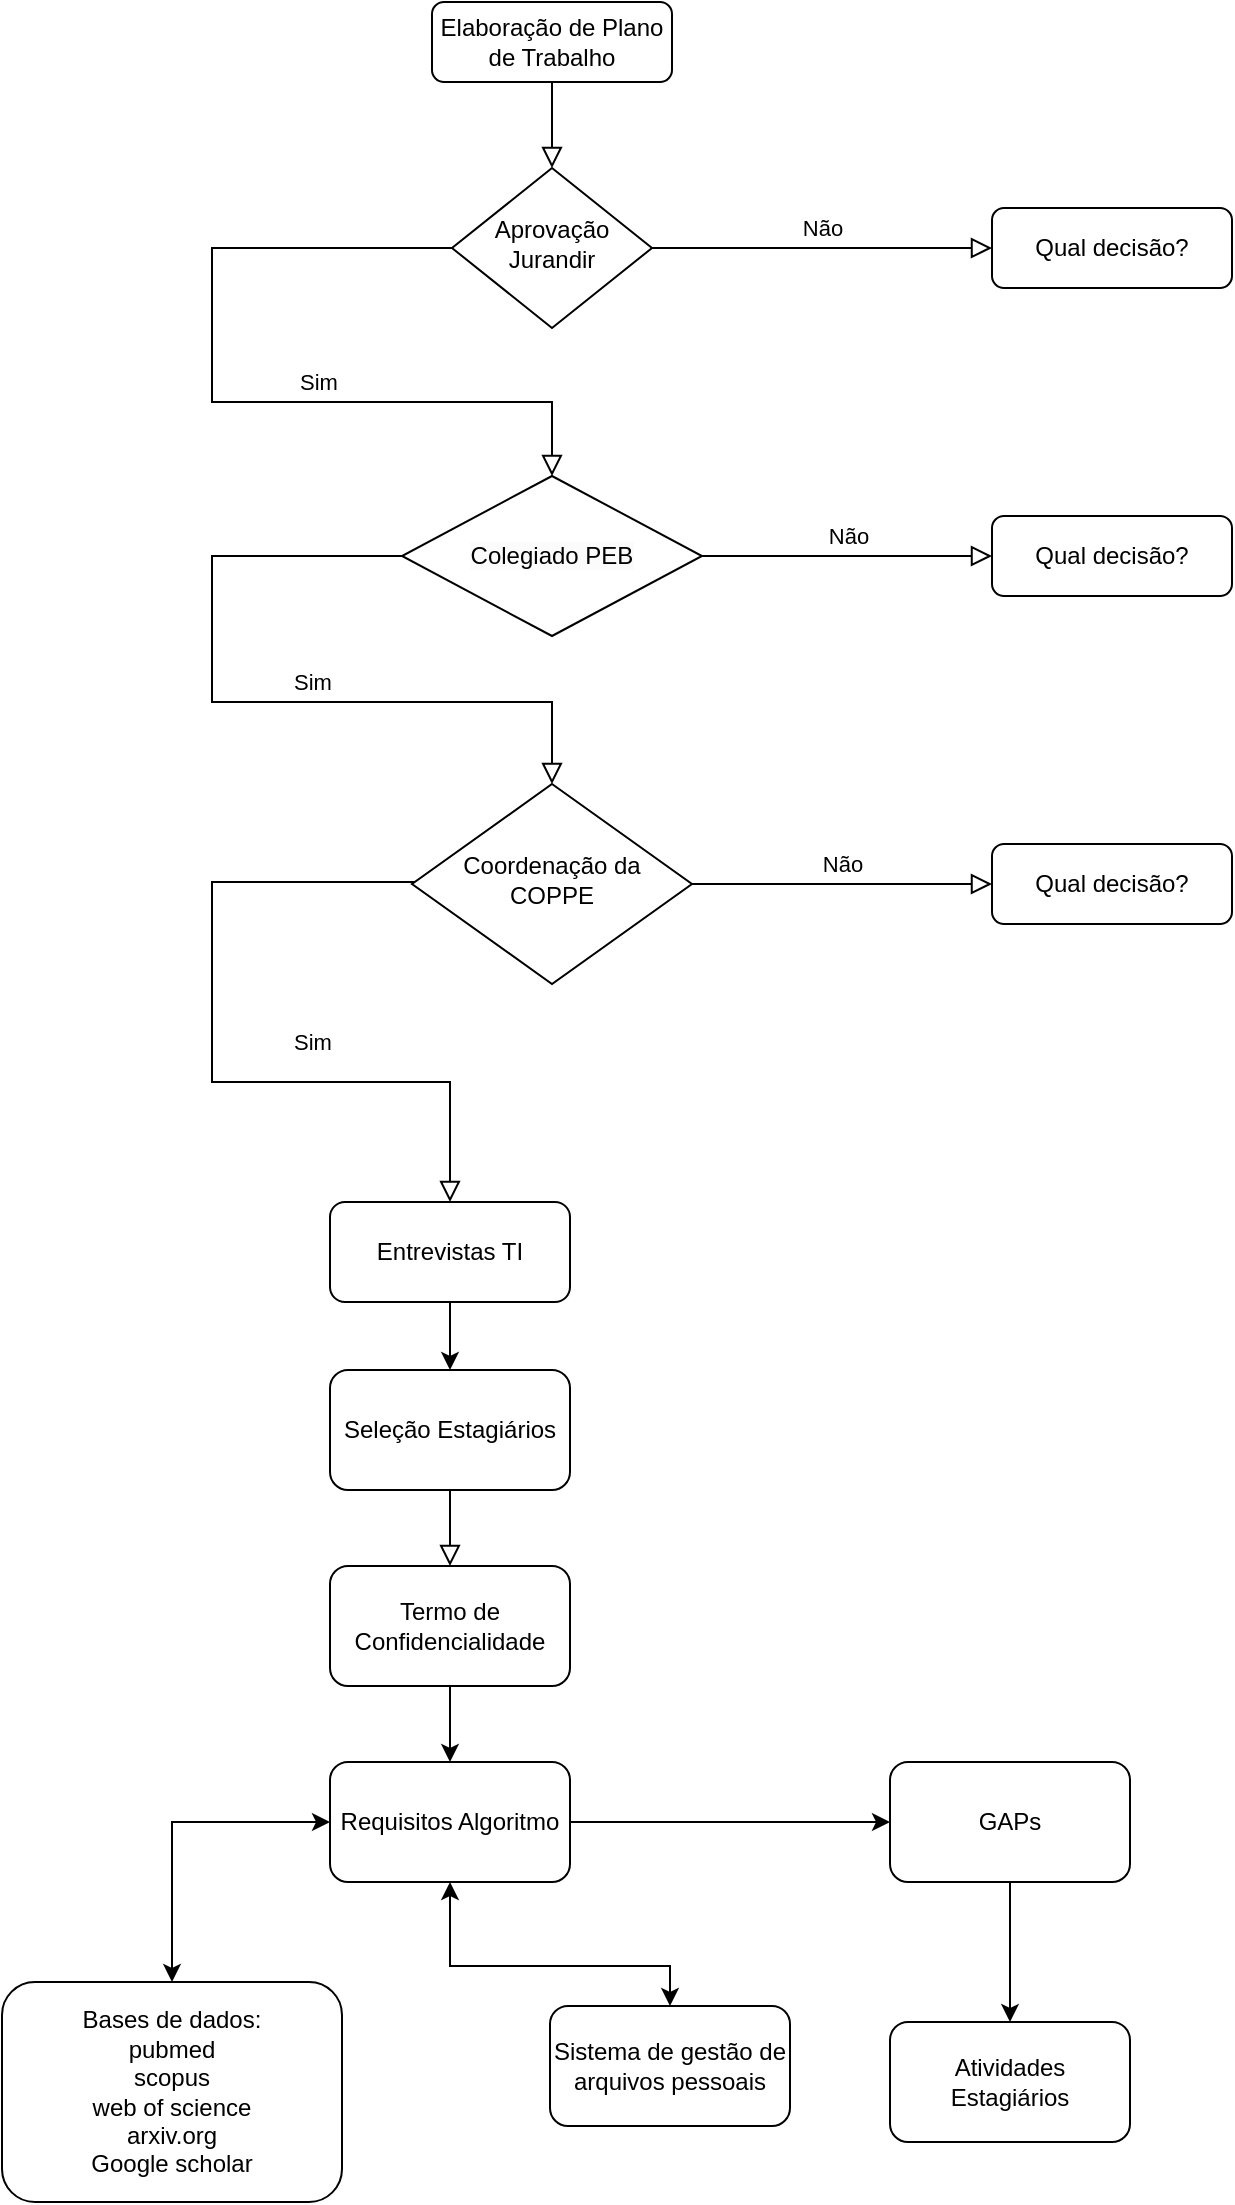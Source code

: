 <mxfile version="21.7.2" type="github">
  <diagram id="C5RBs43oDa-KdzZeNtuy" name="Page-1">
    <mxGraphModel dx="1434" dy="732" grid="1" gridSize="10" guides="1" tooltips="1" connect="1" arrows="1" fold="1" page="1" pageScale="1" pageWidth="827" pageHeight="1169" math="0" shadow="0">
      <root>
        <mxCell id="WIyWlLk6GJQsqaUBKTNV-0" />
        <mxCell id="WIyWlLk6GJQsqaUBKTNV-1" parent="WIyWlLk6GJQsqaUBKTNV-0" />
        <mxCell id="WIyWlLk6GJQsqaUBKTNV-2" value="" style="rounded=0;html=1;jettySize=auto;orthogonalLoop=1;fontSize=11;endArrow=block;endFill=0;endSize=8;strokeWidth=1;shadow=0;labelBackgroundColor=none;edgeStyle=orthogonalEdgeStyle;" parent="WIyWlLk6GJQsqaUBKTNV-1" source="WIyWlLk6GJQsqaUBKTNV-3" target="WIyWlLk6GJQsqaUBKTNV-6" edge="1">
          <mxGeometry relative="1" as="geometry" />
        </mxCell>
        <mxCell id="WIyWlLk6GJQsqaUBKTNV-3" value="Elaboração de Plano de Trabalho" style="rounded=1;whiteSpace=wrap;html=1;fontSize=12;glass=0;strokeWidth=1;shadow=0;" parent="WIyWlLk6GJQsqaUBKTNV-1" vertex="1">
          <mxGeometry x="330" y="40" width="120" height="40" as="geometry" />
        </mxCell>
        <mxCell id="WIyWlLk6GJQsqaUBKTNV-4" value="Sim" style="rounded=0;html=1;jettySize=auto;orthogonalLoop=1;fontSize=11;endArrow=block;endFill=0;endSize=8;strokeWidth=1;shadow=0;labelBackgroundColor=none;edgeStyle=orthogonalEdgeStyle;exitX=0;exitY=0.5;exitDx=0;exitDy=0;entryX=0.5;entryY=0;entryDx=0;entryDy=0;" parent="WIyWlLk6GJQsqaUBKTNV-1" source="WIyWlLk6GJQsqaUBKTNV-6" target="lvej0EakuEgVg4039kZY-16" edge="1">
          <mxGeometry x="0.238" y="10" relative="1" as="geometry">
            <mxPoint as="offset" />
            <mxPoint x="340" y="153" as="sourcePoint" />
            <mxPoint x="390" y="270" as="targetPoint" />
            <Array as="points">
              <mxPoint x="220" y="163" />
              <mxPoint x="220" y="240" />
              <mxPoint x="390" y="240" />
            </Array>
          </mxGeometry>
        </mxCell>
        <mxCell id="WIyWlLk6GJQsqaUBKTNV-5" value="Não" style="edgeStyle=orthogonalEdgeStyle;rounded=0;html=1;jettySize=auto;orthogonalLoop=1;fontSize=11;endArrow=block;endFill=0;endSize=8;strokeWidth=1;shadow=0;labelBackgroundColor=none;" parent="WIyWlLk6GJQsqaUBKTNV-1" source="WIyWlLk6GJQsqaUBKTNV-6" target="WIyWlLk6GJQsqaUBKTNV-7" edge="1">
          <mxGeometry y="10" relative="1" as="geometry">
            <mxPoint as="offset" />
            <Array as="points">
              <mxPoint x="490" y="163" />
              <mxPoint x="490" y="163" />
            </Array>
          </mxGeometry>
        </mxCell>
        <mxCell id="WIyWlLk6GJQsqaUBKTNV-6" value="Aprovação Jurandir" style="rhombus;whiteSpace=wrap;html=1;shadow=0;fontFamily=Helvetica;fontSize=12;align=center;strokeWidth=1;spacing=6;spacingTop=-4;" parent="WIyWlLk6GJQsqaUBKTNV-1" vertex="1">
          <mxGeometry x="340" y="123" width="100" height="80" as="geometry" />
        </mxCell>
        <mxCell id="WIyWlLk6GJQsqaUBKTNV-7" value="Qual decisão?" style="rounded=1;whiteSpace=wrap;html=1;fontSize=12;glass=0;strokeWidth=1;shadow=0;" parent="WIyWlLk6GJQsqaUBKTNV-1" vertex="1">
          <mxGeometry x="610" y="143" width="120" height="40" as="geometry" />
        </mxCell>
        <mxCell id="WIyWlLk6GJQsqaUBKTNV-8" value="Sim" style="rounded=0;html=1;jettySize=auto;orthogonalLoop=1;fontSize=11;endArrow=block;endFill=0;endSize=8;strokeWidth=1;shadow=0;labelBackgroundColor=none;edgeStyle=orthogonalEdgeStyle;entryX=0.5;entryY=0;entryDx=0;entryDy=0;" parent="WIyWlLk6GJQsqaUBKTNV-1" edge="1">
          <mxGeometry x="0.322" y="20" relative="1" as="geometry">
            <mxPoint as="offset" />
            <mxPoint x="321.4" y="480" as="sourcePoint" />
            <mxPoint x="339" y="640" as="targetPoint" />
            <Array as="points">
              <mxPoint x="220" y="480" />
              <mxPoint x="220" y="580" />
              <mxPoint x="339" y="580" />
            </Array>
          </mxGeometry>
        </mxCell>
        <mxCell id="WIyWlLk6GJQsqaUBKTNV-9" value="Não" style="edgeStyle=orthogonalEdgeStyle;rounded=0;html=1;jettySize=auto;orthogonalLoop=1;fontSize=11;endArrow=block;endFill=0;endSize=8;strokeWidth=1;shadow=0;labelBackgroundColor=none;" parent="WIyWlLk6GJQsqaUBKTNV-1" source="WIyWlLk6GJQsqaUBKTNV-10" target="WIyWlLk6GJQsqaUBKTNV-12" edge="1">
          <mxGeometry y="10" relative="1" as="geometry">
            <mxPoint as="offset" />
          </mxGeometry>
        </mxCell>
        <mxCell id="WIyWlLk6GJQsqaUBKTNV-10" value="Coordenação da COPPE" style="rhombus;whiteSpace=wrap;html=1;shadow=0;fontFamily=Helvetica;fontSize=12;align=center;strokeWidth=1;spacing=6;spacingTop=-4;" parent="WIyWlLk6GJQsqaUBKTNV-1" vertex="1">
          <mxGeometry x="320" y="431" width="140" height="100" as="geometry" />
        </mxCell>
        <mxCell id="WIyWlLk6GJQsqaUBKTNV-11" value="Entrevistas TI" style="rounded=1;whiteSpace=wrap;html=1;fontSize=12;glass=0;strokeWidth=1;shadow=0;" parent="WIyWlLk6GJQsqaUBKTNV-1" vertex="1">
          <mxGeometry x="279" y="640" width="120" height="50" as="geometry" />
        </mxCell>
        <mxCell id="WIyWlLk6GJQsqaUBKTNV-12" value="Qual decisão?" style="rounded=1;whiteSpace=wrap;html=1;fontSize=12;glass=0;strokeWidth=1;shadow=0;" parent="WIyWlLk6GJQsqaUBKTNV-1" vertex="1">
          <mxGeometry x="610" y="461" width="120" height="40" as="geometry" />
        </mxCell>
        <mxCell id="lvej0EakuEgVg4039kZY-2" value="Termo de Confidencialidade" style="rounded=1;whiteSpace=wrap;html=1;" vertex="1" parent="WIyWlLk6GJQsqaUBKTNV-1">
          <mxGeometry x="279" y="822" width="120" height="60" as="geometry" />
        </mxCell>
        <mxCell id="lvej0EakuEgVg4039kZY-3" value="" style="rounded=0;html=1;jettySize=auto;orthogonalLoop=1;fontSize=11;endArrow=block;endFill=0;endSize=8;strokeWidth=1;shadow=0;labelBackgroundColor=none;edgeStyle=orthogonalEdgeStyle;entryX=0.5;entryY=0;entryDx=0;entryDy=0;exitX=0.5;exitY=1;exitDx=0;exitDy=0;" edge="1" parent="WIyWlLk6GJQsqaUBKTNV-1" source="lvej0EakuEgVg4039kZY-4" target="lvej0EakuEgVg4039kZY-2">
          <mxGeometry x="0.333" y="20" relative="1" as="geometry">
            <mxPoint as="offset" />
            <mxPoint x="349" y="564" as="sourcePoint" />
            <mxPoint x="349" y="624" as="targetPoint" />
          </mxGeometry>
        </mxCell>
        <mxCell id="lvej0EakuEgVg4039kZY-4" value="Seleção Estagiários" style="rounded=1;whiteSpace=wrap;html=1;" vertex="1" parent="WIyWlLk6GJQsqaUBKTNV-1">
          <mxGeometry x="279" y="724" width="120" height="60" as="geometry" />
        </mxCell>
        <mxCell id="lvej0EakuEgVg4039kZY-5" value="" style="endArrow=classic;html=1;rounded=0;exitX=0.5;exitY=1;exitDx=0;exitDy=0;entryX=0.5;entryY=0;entryDx=0;entryDy=0;" edge="1" parent="WIyWlLk6GJQsqaUBKTNV-1" source="WIyWlLk6GJQsqaUBKTNV-11" target="lvej0EakuEgVg4039kZY-4">
          <mxGeometry width="50" height="50" relative="1" as="geometry">
            <mxPoint x="509" y="652" as="sourcePoint" />
            <mxPoint x="339" y="702" as="targetPoint" />
          </mxGeometry>
        </mxCell>
        <mxCell id="lvej0EakuEgVg4039kZY-7" value="Requisitos Algoritmo" style="rounded=1;whiteSpace=wrap;html=1;" vertex="1" parent="WIyWlLk6GJQsqaUBKTNV-1">
          <mxGeometry x="279" y="920" width="120" height="60" as="geometry" />
        </mxCell>
        <mxCell id="lvej0EakuEgVg4039kZY-8" value="" style="endArrow=classic;html=1;rounded=0;exitX=0.5;exitY=1;exitDx=0;exitDy=0;entryX=0.5;entryY=0;entryDx=0;entryDy=0;" edge="1" parent="WIyWlLk6GJQsqaUBKTNV-1" source="lvej0EakuEgVg4039kZY-2" target="lvej0EakuEgVg4039kZY-7">
          <mxGeometry width="50" height="50" relative="1" as="geometry">
            <mxPoint x="509" y="772" as="sourcePoint" />
            <mxPoint x="559" y="722" as="targetPoint" />
          </mxGeometry>
        </mxCell>
        <mxCell id="lvej0EakuEgVg4039kZY-9" value="GAPs" style="rounded=1;whiteSpace=wrap;html=1;" vertex="1" parent="WIyWlLk6GJQsqaUBKTNV-1">
          <mxGeometry x="559" y="920" width="120" height="60" as="geometry" />
        </mxCell>
        <mxCell id="lvej0EakuEgVg4039kZY-10" value="Atividades Estagiários" style="rounded=1;whiteSpace=wrap;html=1;" vertex="1" parent="WIyWlLk6GJQsqaUBKTNV-1">
          <mxGeometry x="559" y="1050" width="120" height="60" as="geometry" />
        </mxCell>
        <mxCell id="lvej0EakuEgVg4039kZY-11" value="" style="endArrow=classic;html=1;rounded=0;exitX=1;exitY=0.5;exitDx=0;exitDy=0;entryX=0;entryY=0.5;entryDx=0;entryDy=0;" edge="1" parent="WIyWlLk6GJQsqaUBKTNV-1" source="lvej0EakuEgVg4039kZY-7" target="lvej0EakuEgVg4039kZY-9">
          <mxGeometry width="50" height="50" relative="1" as="geometry">
            <mxPoint x="509" y="892" as="sourcePoint" />
            <mxPoint x="559" y="842" as="targetPoint" />
          </mxGeometry>
        </mxCell>
        <mxCell id="lvej0EakuEgVg4039kZY-12" value="" style="endArrow=classic;html=1;rounded=0;exitX=0.5;exitY=1;exitDx=0;exitDy=0;entryX=0.5;entryY=0;entryDx=0;entryDy=0;" edge="1" parent="WIyWlLk6GJQsqaUBKTNV-1" source="lvej0EakuEgVg4039kZY-9" target="lvej0EakuEgVg4039kZY-10">
          <mxGeometry width="50" height="50" relative="1" as="geometry">
            <mxPoint x="509" y="892" as="sourcePoint" />
            <mxPoint x="559" y="842" as="targetPoint" />
          </mxGeometry>
        </mxCell>
        <mxCell id="lvej0EakuEgVg4039kZY-13" value="Bases de dados:&lt;br&gt;pubmed&lt;br&gt;scopus&lt;br&gt;web of science&lt;br&gt;arxiv.org&lt;br&gt;Google scholar" style="rounded=1;whiteSpace=wrap;html=1;" vertex="1" parent="WIyWlLk6GJQsqaUBKTNV-1">
          <mxGeometry x="115" y="1030" width="170" height="110" as="geometry" />
        </mxCell>
        <mxCell id="lvej0EakuEgVg4039kZY-14" value="Qual decisão?" style="rounded=1;whiteSpace=wrap;html=1;fontSize=12;glass=0;strokeWidth=1;shadow=0;" vertex="1" parent="WIyWlLk6GJQsqaUBKTNV-1">
          <mxGeometry x="610" y="297" width="120" height="40" as="geometry" />
        </mxCell>
        <mxCell id="lvej0EakuEgVg4039kZY-15" value="Não" style="edgeStyle=orthogonalEdgeStyle;rounded=0;html=1;jettySize=auto;orthogonalLoop=1;fontSize=11;endArrow=block;endFill=0;endSize=8;strokeWidth=1;shadow=0;labelBackgroundColor=none;entryX=0;entryY=0.5;entryDx=0;entryDy=0;exitX=1;exitY=0.5;exitDx=0;exitDy=0;" edge="1" parent="WIyWlLk6GJQsqaUBKTNV-1" source="lvej0EakuEgVg4039kZY-16" target="lvej0EakuEgVg4039kZY-14">
          <mxGeometry y="10" relative="1" as="geometry">
            <mxPoint as="offset" />
            <mxPoint x="450" y="332.5" as="sourcePoint" />
            <mxPoint x="610" y="333" as="targetPoint" />
          </mxGeometry>
        </mxCell>
        <mxCell id="lvej0EakuEgVg4039kZY-16" value="&lt;span style=&quot;color: rgb(0, 0, 0); font-family: Helvetica; font-size: 12px; font-style: normal; font-variant-ligatures: normal; font-variant-caps: normal; font-weight: 400; letter-spacing: normal; orphans: 2; text-align: center; text-indent: 0px; text-transform: none; widows: 2; word-spacing: 0px; -webkit-text-stroke-width: 0px; background-color: rgb(251, 251, 251); text-decoration-thickness: initial; text-decoration-style: initial; text-decoration-color: initial; float: none; display: inline !important;&quot;&gt;Colegiado PEB&lt;/span&gt;" style="rhombus;whiteSpace=wrap;html=1;" vertex="1" parent="WIyWlLk6GJQsqaUBKTNV-1">
          <mxGeometry x="315" y="277" width="150" height="80" as="geometry" />
        </mxCell>
        <mxCell id="lvej0EakuEgVg4039kZY-17" value="Sim" style="rounded=0;html=1;jettySize=auto;orthogonalLoop=1;fontSize=11;endArrow=block;endFill=0;endSize=8;strokeWidth=1;shadow=0;labelBackgroundColor=none;edgeStyle=orthogonalEdgeStyle;entryX=0.5;entryY=0;entryDx=0;entryDy=0;exitX=0;exitY=0.5;exitDx=0;exitDy=0;" edge="1" parent="WIyWlLk6GJQsqaUBKTNV-1" source="lvej0EakuEgVg4039kZY-16" target="WIyWlLk6GJQsqaUBKTNV-10">
          <mxGeometry x="0.147" y="10" relative="1" as="geometry">
            <mxPoint as="offset" />
            <mxPoint x="310" y="380" as="sourcePoint" />
            <mxPoint x="390" y="500" as="targetPoint" />
            <Array as="points">
              <mxPoint x="220" y="317" />
              <mxPoint x="220" y="390" />
              <mxPoint x="390" y="390" />
            </Array>
          </mxGeometry>
        </mxCell>
        <mxCell id="lvej0EakuEgVg4039kZY-19" value="" style="endArrow=classic;startArrow=classic;html=1;rounded=0;exitX=0.5;exitY=0;exitDx=0;exitDy=0;entryX=0;entryY=0.5;entryDx=0;entryDy=0;" edge="1" parent="WIyWlLk6GJQsqaUBKTNV-1" source="lvej0EakuEgVg4039kZY-13" target="lvej0EakuEgVg4039kZY-7">
          <mxGeometry width="50" height="50" relative="1" as="geometry">
            <mxPoint x="509" y="902" as="sourcePoint" />
            <mxPoint x="559" y="852" as="targetPoint" />
            <Array as="points">
              <mxPoint x="200" y="950" />
            </Array>
          </mxGeometry>
        </mxCell>
        <mxCell id="lvej0EakuEgVg4039kZY-20" value="Sistema de gestão de arquivos pessoais" style="rounded=1;whiteSpace=wrap;html=1;" vertex="1" parent="WIyWlLk6GJQsqaUBKTNV-1">
          <mxGeometry x="389" y="1042" width="120" height="60" as="geometry" />
        </mxCell>
        <mxCell id="lvej0EakuEgVg4039kZY-21" value="" style="endArrow=classic;startArrow=classic;html=1;rounded=0;exitX=0.5;exitY=0;exitDx=0;exitDy=0;entryX=0.5;entryY=1;entryDx=0;entryDy=0;" edge="1" parent="WIyWlLk6GJQsqaUBKTNV-1" source="lvej0EakuEgVg4039kZY-20" target="lvej0EakuEgVg4039kZY-7">
          <mxGeometry width="50" height="50" relative="1" as="geometry">
            <mxPoint x="509" y="902" as="sourcePoint" />
            <mxPoint x="559" y="852" as="targetPoint" />
            <Array as="points">
              <mxPoint x="449" y="1022" />
              <mxPoint x="339" y="1022" />
            </Array>
          </mxGeometry>
        </mxCell>
      </root>
    </mxGraphModel>
  </diagram>
</mxfile>
